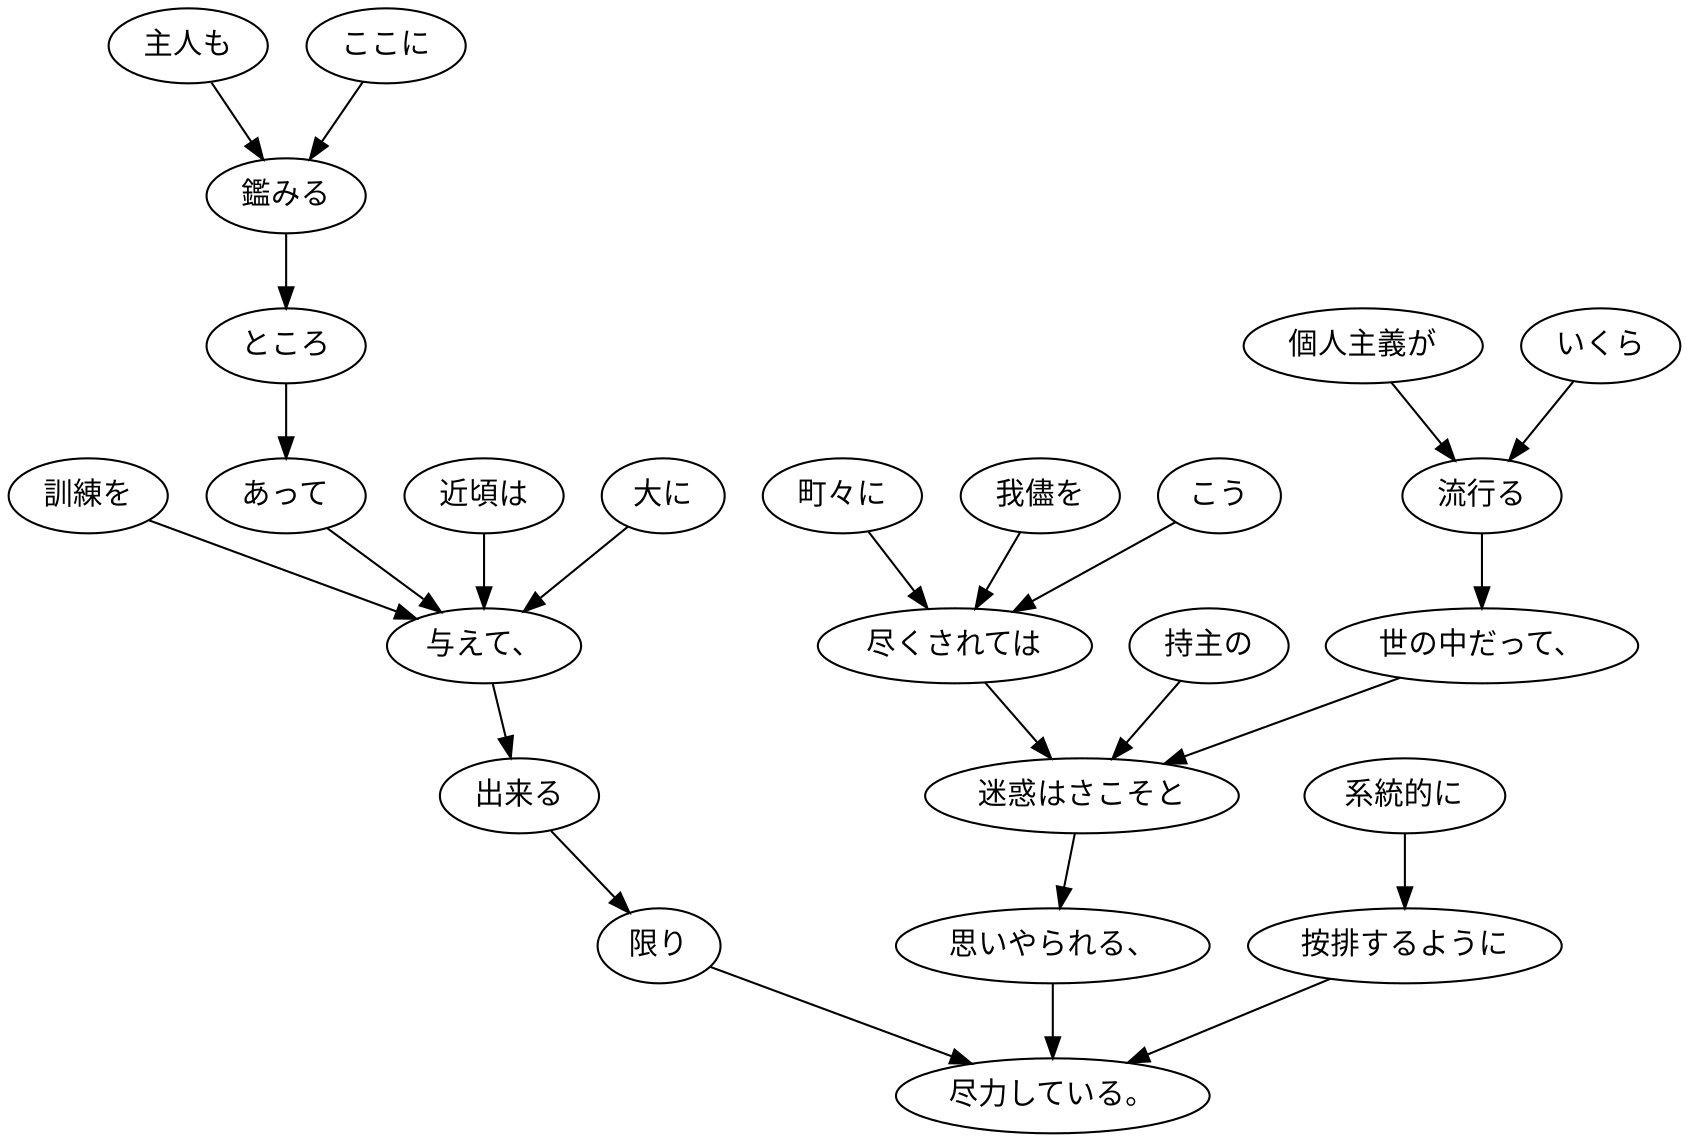 digraph graph5741 {
	node0 [label="いくら"];
	node1 [label="個人主義が"];
	node2 [label="流行る"];
	node3 [label="世の中だって、"];
	node4 [label="こう"];
	node5 [label="町々に"];
	node6 [label="我儘を"];
	node7 [label="尽くされては"];
	node8 [label="持主の"];
	node9 [label="迷惑はさこそと"];
	node10 [label="思いやられる、"];
	node11 [label="主人も"];
	node12 [label="ここに"];
	node13 [label="鑑みる"];
	node14 [label="ところ"];
	node15 [label="あって"];
	node16 [label="近頃は"];
	node17 [label="大に"];
	node18 [label="訓練を"];
	node19 [label="与えて、"];
	node20 [label="出来る"];
	node21 [label="限り"];
	node22 [label="系統的に"];
	node23 [label="按排するように"];
	node24 [label="尽力している。"];
	node0 -> node2;
	node1 -> node2;
	node2 -> node3;
	node3 -> node9;
	node4 -> node7;
	node5 -> node7;
	node6 -> node7;
	node7 -> node9;
	node8 -> node9;
	node9 -> node10;
	node10 -> node24;
	node11 -> node13;
	node12 -> node13;
	node13 -> node14;
	node14 -> node15;
	node15 -> node19;
	node16 -> node19;
	node17 -> node19;
	node18 -> node19;
	node19 -> node20;
	node20 -> node21;
	node21 -> node24;
	node22 -> node23;
	node23 -> node24;
}
